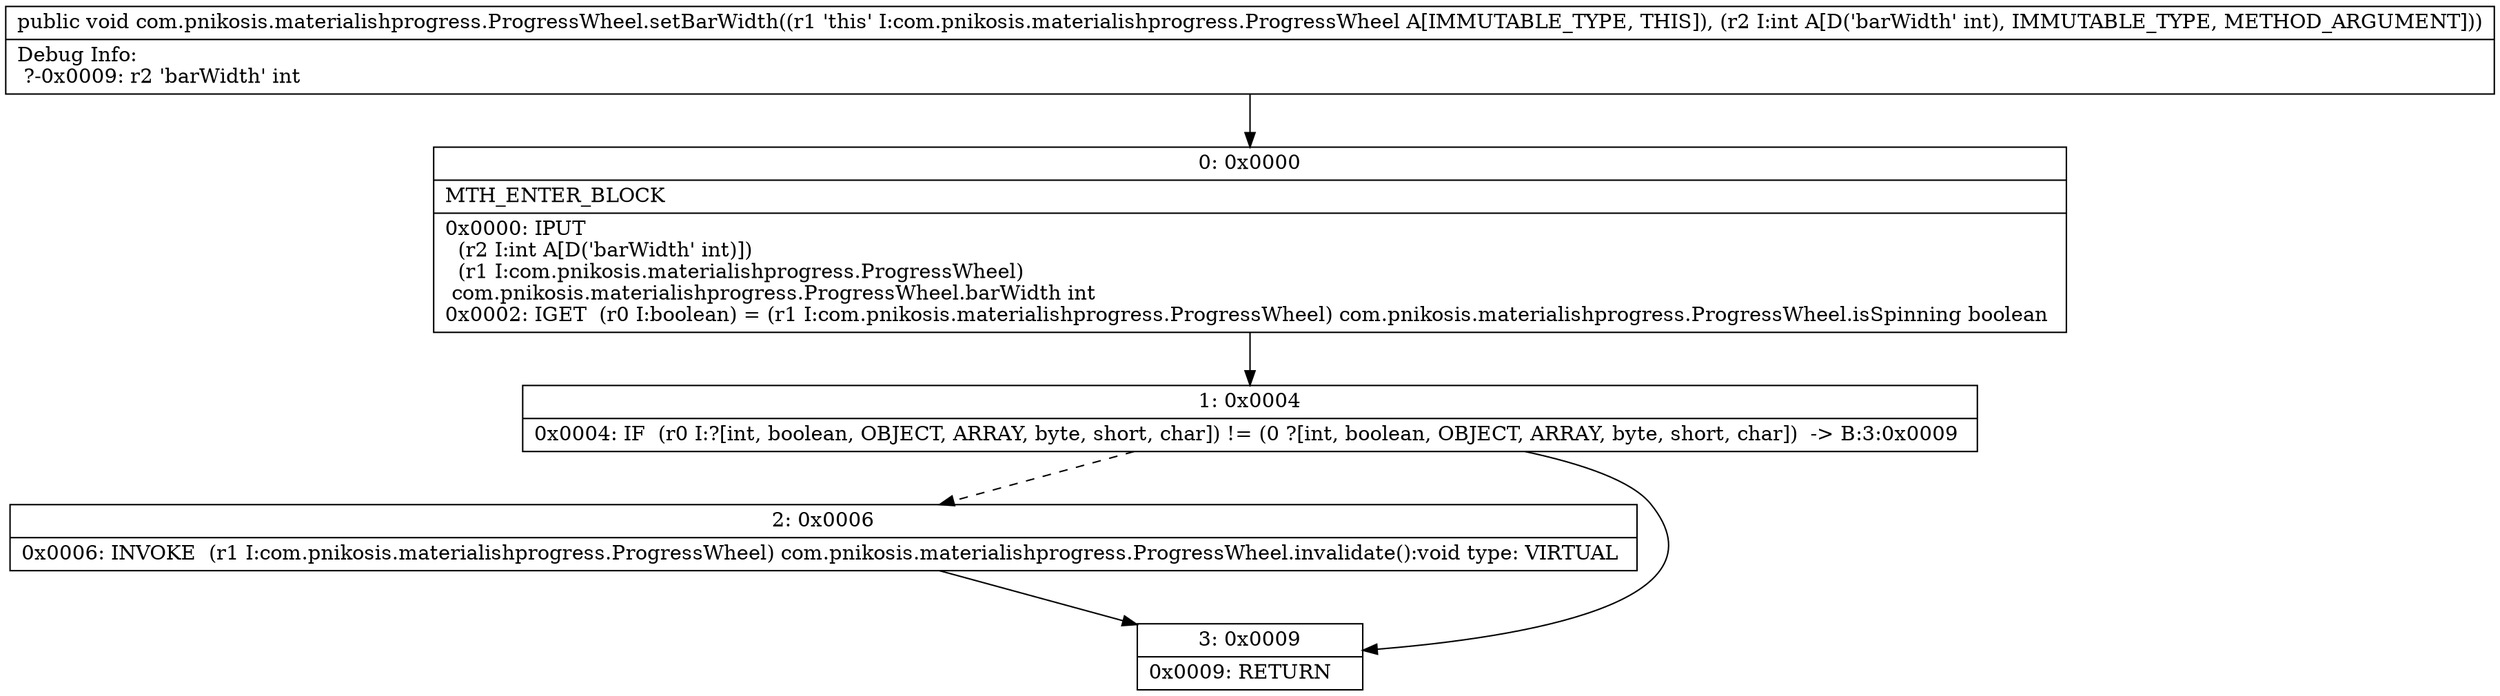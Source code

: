 digraph "CFG forcom.pnikosis.materialishprogress.ProgressWheel.setBarWidth(I)V" {
Node_0 [shape=record,label="{0\:\ 0x0000|MTH_ENTER_BLOCK\l|0x0000: IPUT  \l  (r2 I:int A[D('barWidth' int)])\l  (r1 I:com.pnikosis.materialishprogress.ProgressWheel)\l com.pnikosis.materialishprogress.ProgressWheel.barWidth int \l0x0002: IGET  (r0 I:boolean) = (r1 I:com.pnikosis.materialishprogress.ProgressWheel) com.pnikosis.materialishprogress.ProgressWheel.isSpinning boolean \l}"];
Node_1 [shape=record,label="{1\:\ 0x0004|0x0004: IF  (r0 I:?[int, boolean, OBJECT, ARRAY, byte, short, char]) != (0 ?[int, boolean, OBJECT, ARRAY, byte, short, char])  \-\> B:3:0x0009 \l}"];
Node_2 [shape=record,label="{2\:\ 0x0006|0x0006: INVOKE  (r1 I:com.pnikosis.materialishprogress.ProgressWheel) com.pnikosis.materialishprogress.ProgressWheel.invalidate():void type: VIRTUAL \l}"];
Node_3 [shape=record,label="{3\:\ 0x0009|0x0009: RETURN   \l}"];
MethodNode[shape=record,label="{public void com.pnikosis.materialishprogress.ProgressWheel.setBarWidth((r1 'this' I:com.pnikosis.materialishprogress.ProgressWheel A[IMMUTABLE_TYPE, THIS]), (r2 I:int A[D('barWidth' int), IMMUTABLE_TYPE, METHOD_ARGUMENT]))  | Debug Info:\l  ?\-0x0009: r2 'barWidth' int\l}"];
MethodNode -> Node_0;
Node_0 -> Node_1;
Node_1 -> Node_2[style=dashed];
Node_1 -> Node_3;
Node_2 -> Node_3;
}

